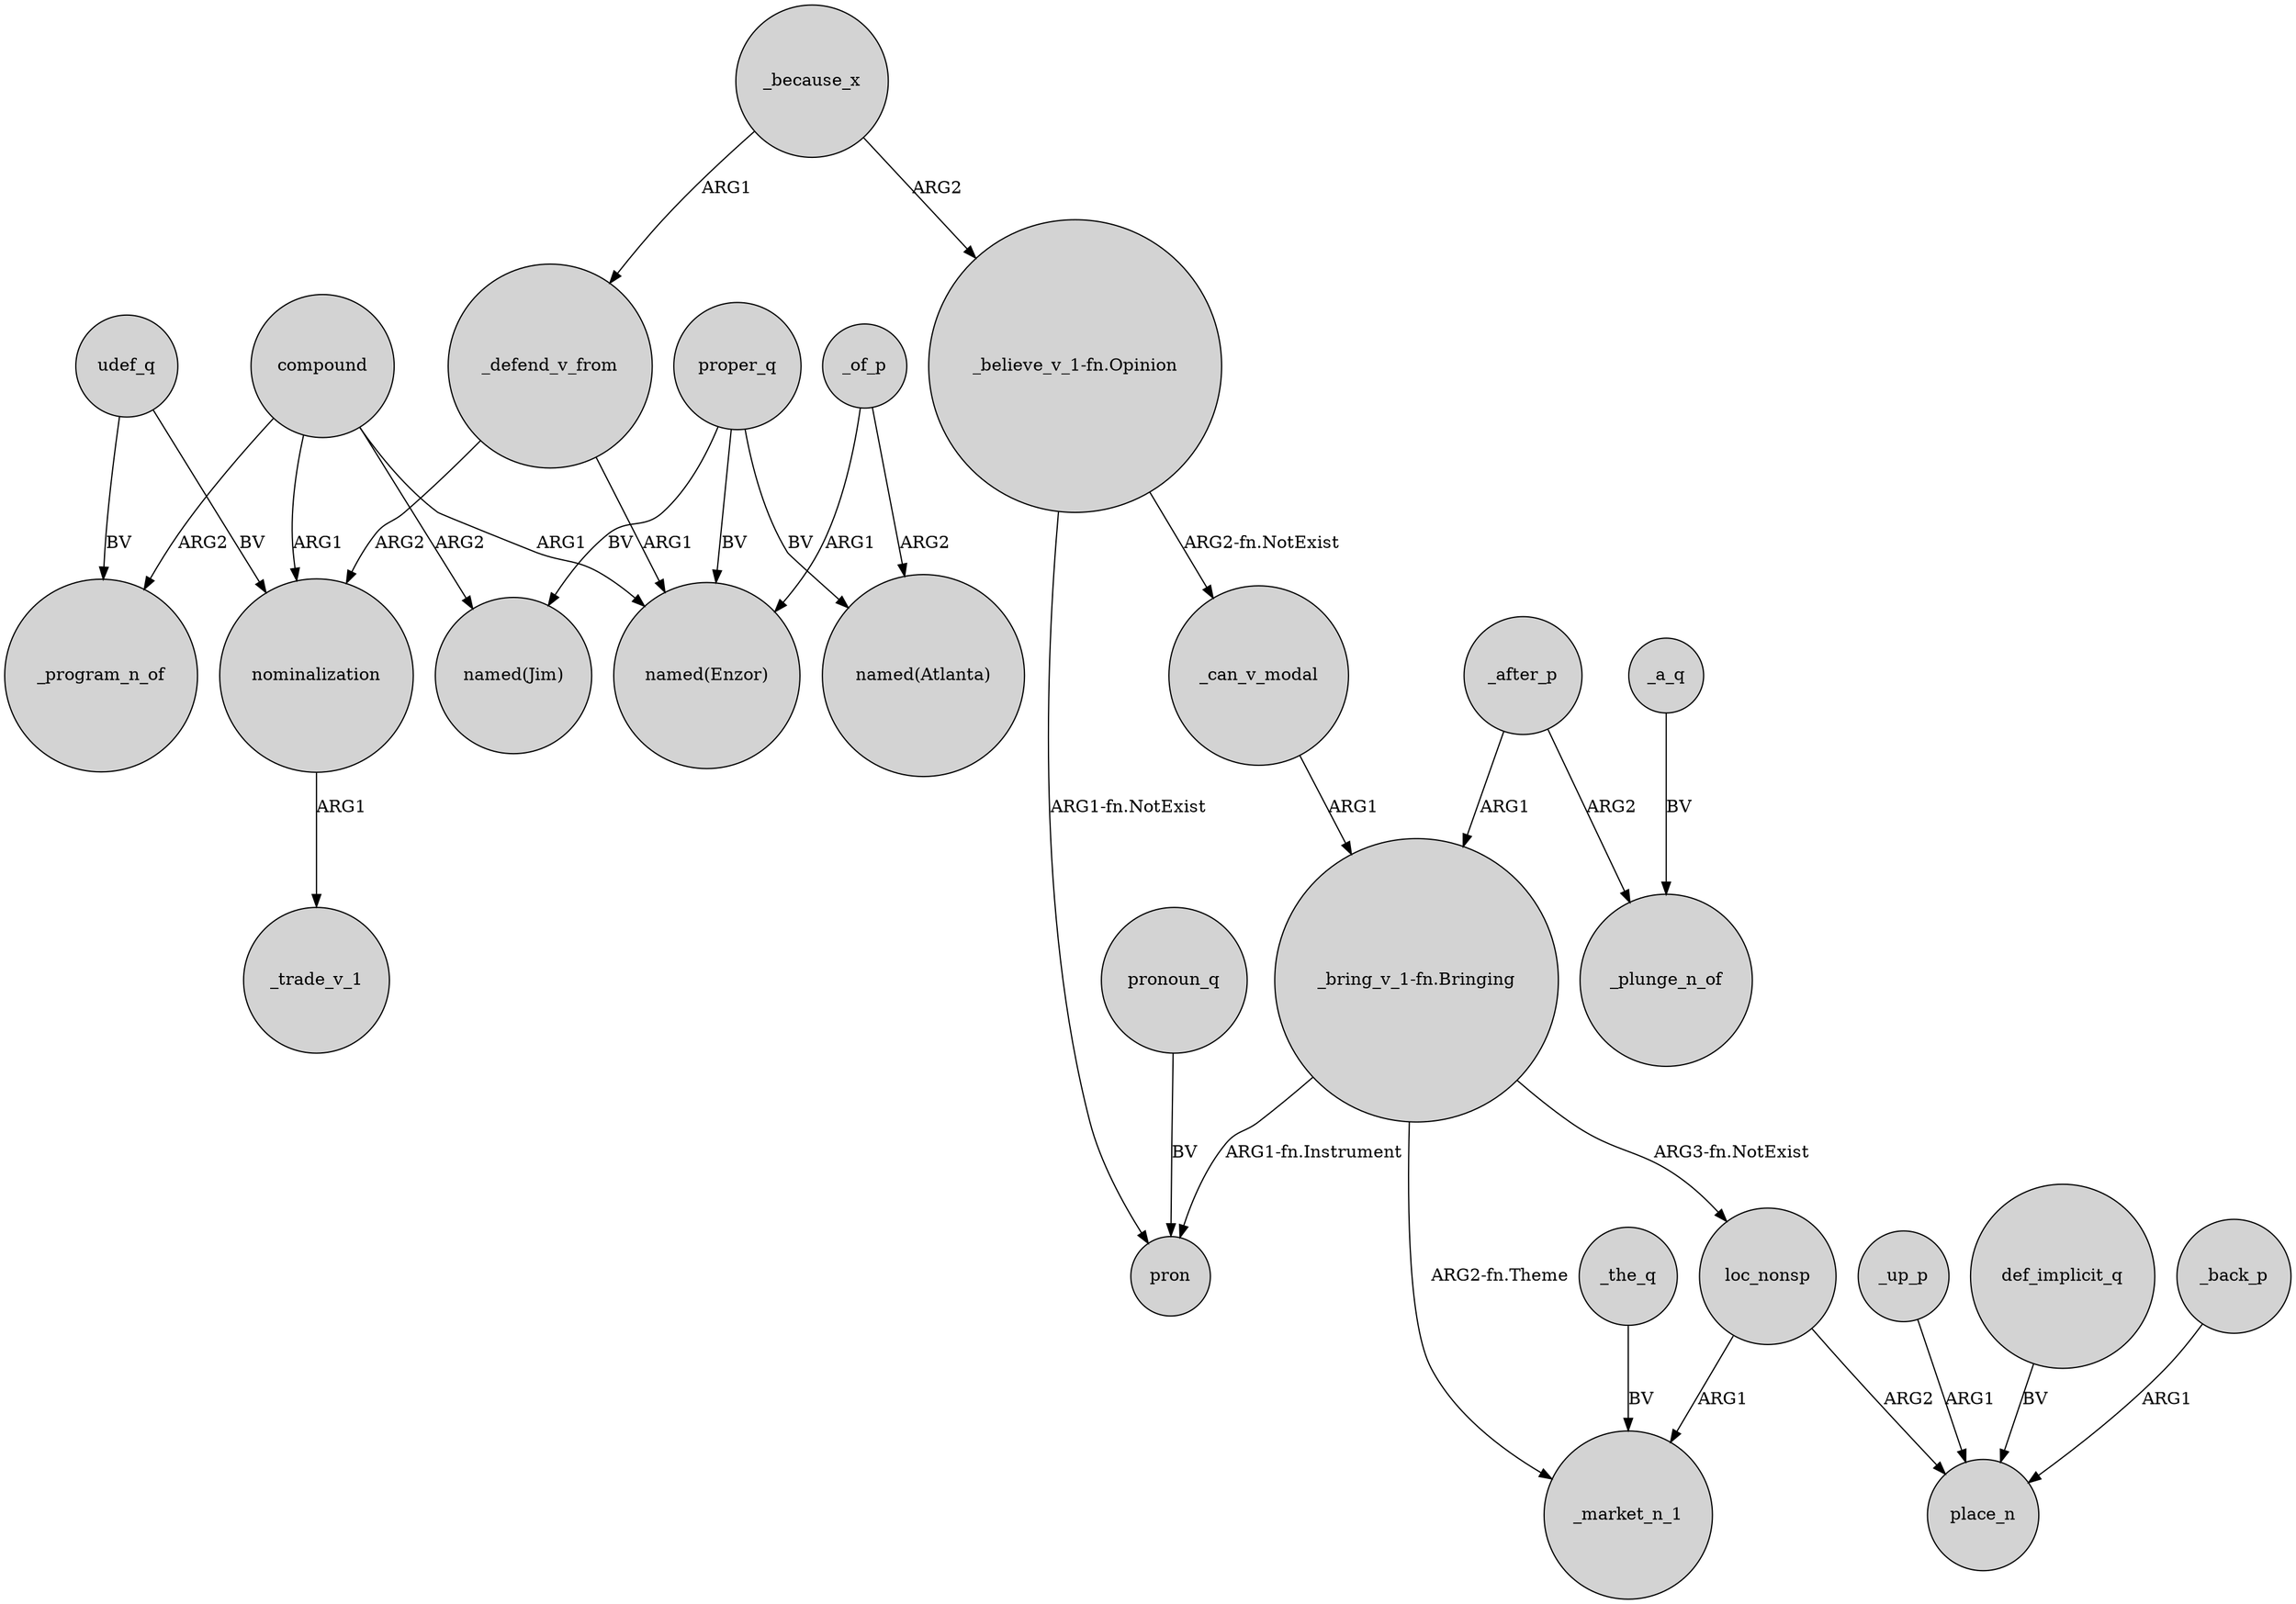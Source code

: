 digraph {
	node [shape=circle style=filled]
	compound -> _program_n_of [label=ARG2]
	_a_q -> _plunge_n_of [label=BV]
	_because_x -> _defend_v_from [label=ARG1]
	proper_q -> "named(Jim)" [label=BV]
	_up_p -> place_n [label=ARG1]
	udef_q -> _program_n_of [label=BV]
	def_implicit_q -> place_n [label=BV]
	_defend_v_from -> nominalization [label=ARG2]
	_after_p -> "_bring_v_1-fn.Bringing" [label=ARG1]
	nominalization -> _trade_v_1 [label=ARG1]
	proper_q -> "named(Atlanta)" [label=BV]
	compound -> "named(Jim)" [label=ARG2]
	_can_v_modal -> "_bring_v_1-fn.Bringing" [label=ARG1]
	proper_q -> "named(Enzor)" [label=BV]
	loc_nonsp -> _market_n_1 [label=ARG1]
	"_believe_v_1-fn.Opinion" -> pron [label="ARG1-fn.NotExist"]
	pronoun_q -> pron [label=BV]
	"_bring_v_1-fn.Bringing" -> _market_n_1 [label="ARG2-fn.Theme"]
	_of_p -> "named(Enzor)" [label=ARG1]
	_because_x -> "_believe_v_1-fn.Opinion" [label=ARG2]
	"_bring_v_1-fn.Bringing" -> pron [label="ARG1-fn.Instrument"]
	_defend_v_from -> "named(Enzor)" [label=ARG1]
	compound -> "named(Enzor)" [label=ARG1]
	"_believe_v_1-fn.Opinion" -> _can_v_modal [label="ARG2-fn.NotExist"]
	udef_q -> nominalization [label=BV]
	_after_p -> _plunge_n_of [label=ARG2]
	"_bring_v_1-fn.Bringing" -> loc_nonsp [label="ARG3-fn.NotExist"]
	_of_p -> "named(Atlanta)" [label=ARG2]
	loc_nonsp -> place_n [label=ARG2]
	_back_p -> place_n [label=ARG1]
	_the_q -> _market_n_1 [label=BV]
	compound -> nominalization [label=ARG1]
}
